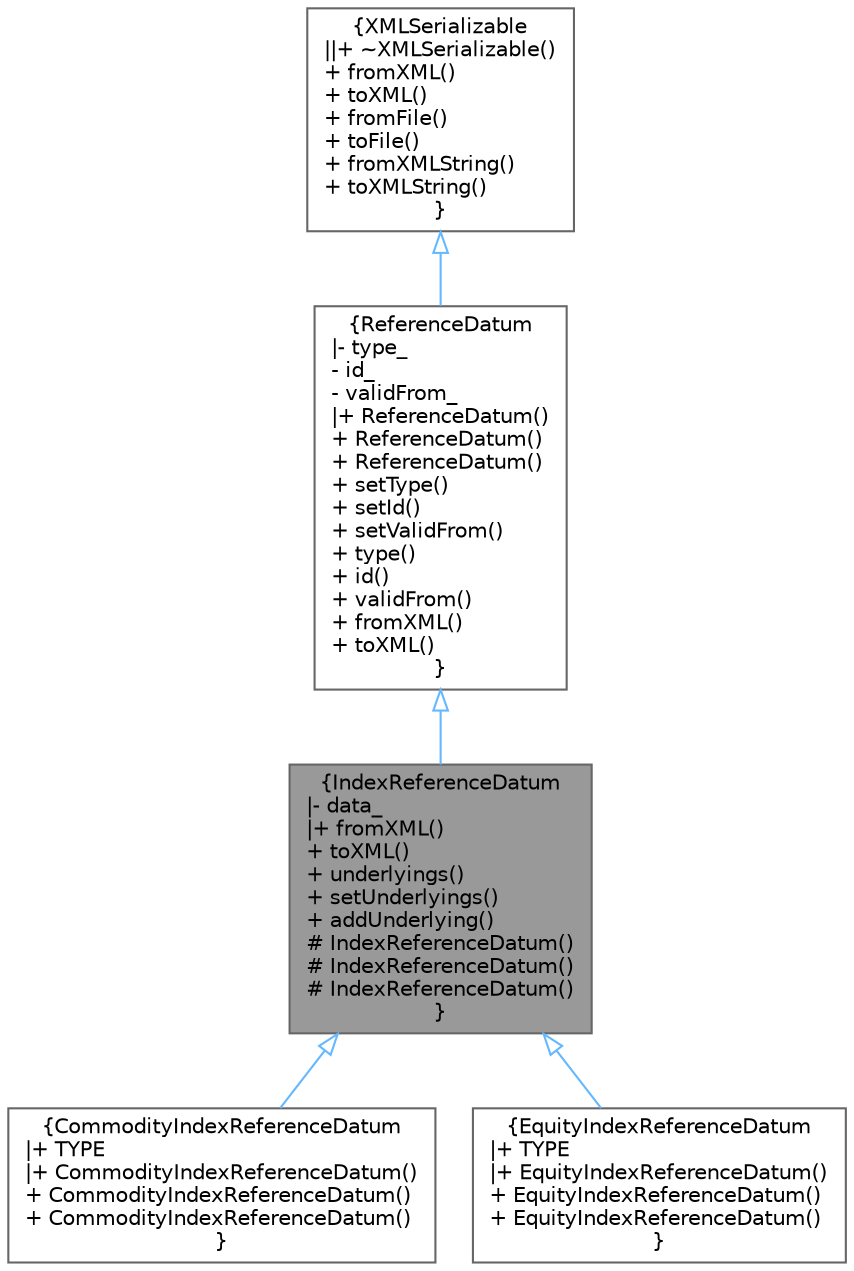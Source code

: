 digraph "IndexReferenceDatum"
{
 // INTERACTIVE_SVG=YES
 // LATEX_PDF_SIZE
  bgcolor="transparent";
  edge [fontname=Helvetica,fontsize=10,labelfontname=Helvetica,labelfontsize=10];
  node [fontname=Helvetica,fontsize=10,shape=box,height=0.2,width=0.4];
  Node1 [label="{IndexReferenceDatum\n|- data_\l|+ fromXML()\l+ toXML()\l+ underlyings()\l+ setUnderlyings()\l+ addUnderlying()\l# IndexReferenceDatum()\l# IndexReferenceDatum()\l# IndexReferenceDatum()\l}",height=0.2,width=0.4,color="gray40", fillcolor="grey60", style="filled", fontcolor="black",tooltip="Base class for indices - lets see if we can keep this, they might diverge too much...."];
  Node2 -> Node1 [dir="back",color="steelblue1",style="solid",arrowtail="onormal"];
  Node2 [label="{ReferenceDatum\n|- type_\l- id_\l- validFrom_\l|+ ReferenceDatum()\l+ ReferenceDatum()\l+ ReferenceDatum()\l+ setType()\l+ setId()\l+ setValidFrom()\l+ type()\l+ id()\l+ validFrom()\l+ fromXML()\l+ toXML()\l}",height=0.2,width=0.4,color="gray40", fillcolor="white", style="filled",URL="$classore_1_1data_1_1_reference_datum.html",tooltip="Base class for reference data."];
  Node3 -> Node2 [dir="back",color="steelblue1",style="solid",arrowtail="onormal"];
  Node3 [label="{XMLSerializable\n||+ ~XMLSerializable()\l+ fromXML()\l+ toXML()\l+ fromFile()\l+ toFile()\l+ fromXMLString()\l+ toXMLString()\l}",height=0.2,width=0.4,color="gray40", fillcolor="white", style="filled",URL="$classore_1_1data_1_1_x_m_l_serializable.html",tooltip="Base class for all serializable classes."];
  Node1 -> Node4 [dir="back",color="steelblue1",style="solid",arrowtail="onormal"];
  Node4 [label="{CommodityIndexReferenceDatum\n|+ TYPE\l|+ CommodityIndexReferenceDatum()\l+ CommodityIndexReferenceDatum()\l+ CommodityIndexReferenceDatum()\l}",height=0.2,width=0.4,color="gray40", fillcolor="white", style="filled",URL="$classore_1_1data_1_1_commodity_index_reference_datum.html",tooltip="EquityIndex Reference data, contains the names and weights of an equity index."];
  Node1 -> Node5 [dir="back",color="steelblue1",style="solid",arrowtail="onormal"];
  Node5 [label="{EquityIndexReferenceDatum\n|+ TYPE\l|+ EquityIndexReferenceDatum()\l+ EquityIndexReferenceDatum()\l+ EquityIndexReferenceDatum()\l}",height=0.2,width=0.4,color="gray40", fillcolor="white", style="filled",URL="$classore_1_1data_1_1_equity_index_reference_datum.html",tooltip="EquityIndex Reference data, contains the names and weights of an equity index."];
}
